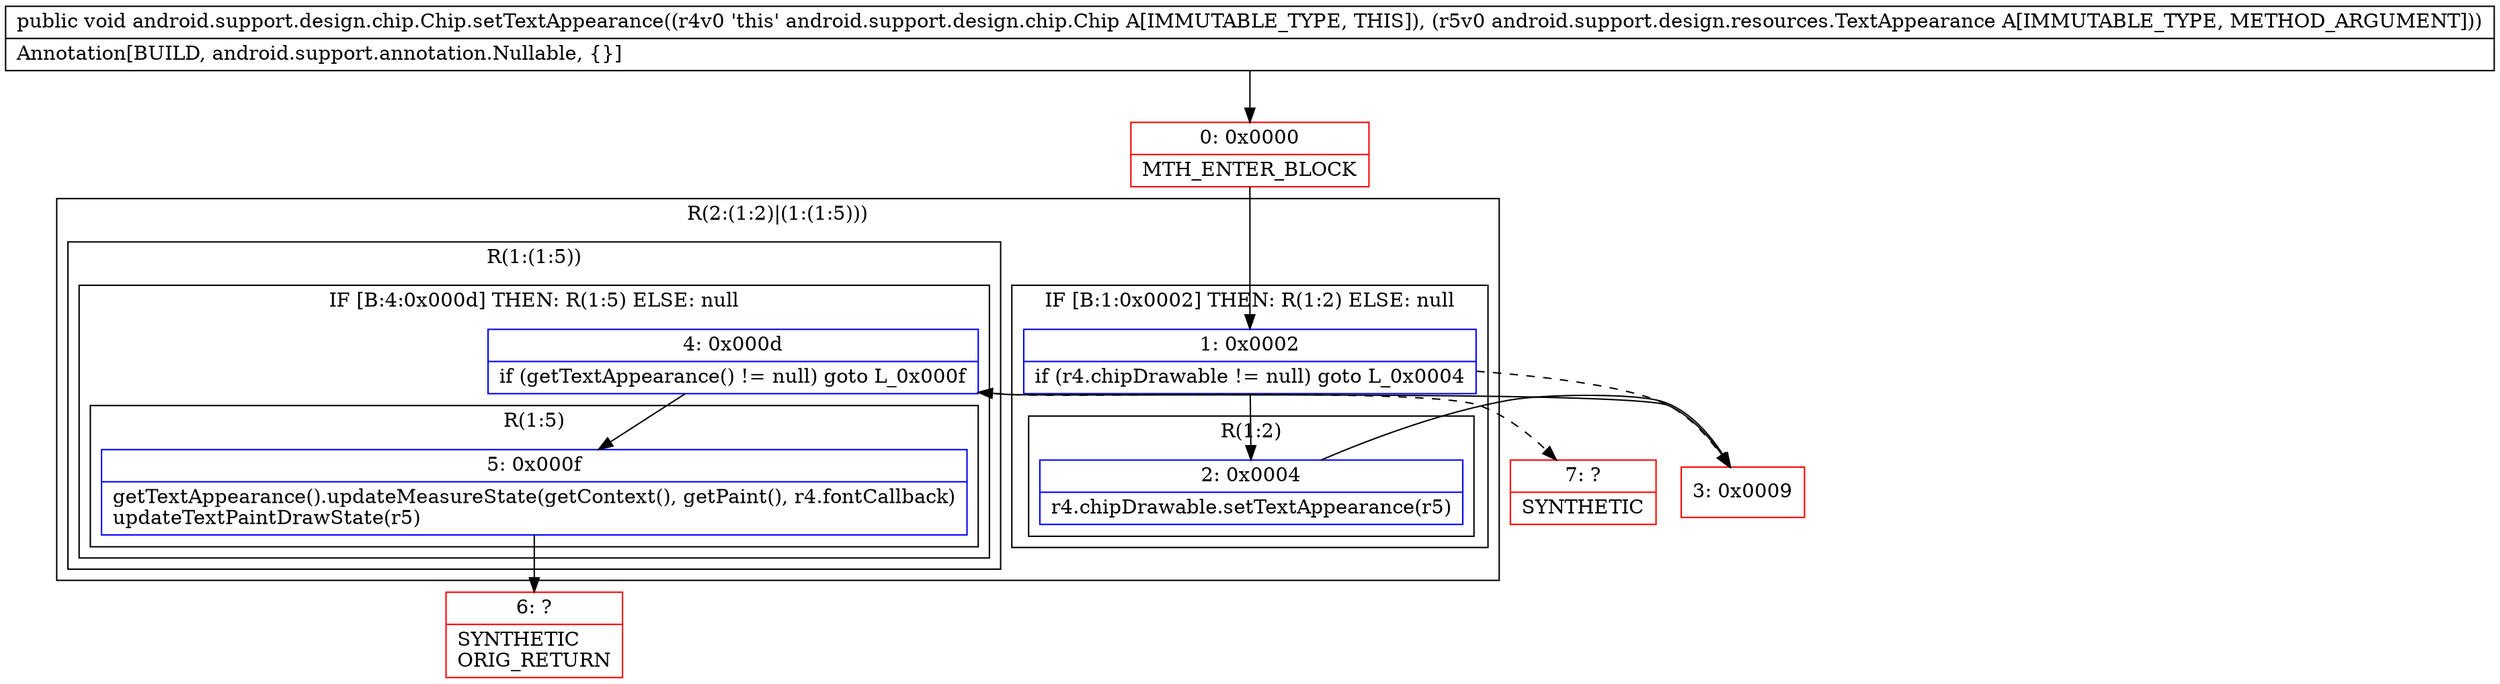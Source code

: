 digraph "CFG forandroid.support.design.chip.Chip.setTextAppearance(Landroid\/support\/design\/resources\/TextAppearance;)V" {
subgraph cluster_Region_1382005838 {
label = "R(2:(1:2)|(1:(1:5)))";
node [shape=record,color=blue];
subgraph cluster_IfRegion_967548979 {
label = "IF [B:1:0x0002] THEN: R(1:2) ELSE: null";
node [shape=record,color=blue];
Node_1 [shape=record,label="{1\:\ 0x0002|if (r4.chipDrawable != null) goto L_0x0004\l}"];
subgraph cluster_Region_1038468568 {
label = "R(1:2)";
node [shape=record,color=blue];
Node_2 [shape=record,label="{2\:\ 0x0004|r4.chipDrawable.setTextAppearance(r5)\l}"];
}
}
subgraph cluster_Region_2129181123 {
label = "R(1:(1:5))";
node [shape=record,color=blue];
subgraph cluster_IfRegion_1367005084 {
label = "IF [B:4:0x000d] THEN: R(1:5) ELSE: null";
node [shape=record,color=blue];
Node_4 [shape=record,label="{4\:\ 0x000d|if (getTextAppearance() != null) goto L_0x000f\l}"];
subgraph cluster_Region_901013432 {
label = "R(1:5)";
node [shape=record,color=blue];
Node_5 [shape=record,label="{5\:\ 0x000f|getTextAppearance().updateMeasureState(getContext(), getPaint(), r4.fontCallback)\lupdateTextPaintDrawState(r5)\l}"];
}
}
}
}
Node_0 [shape=record,color=red,label="{0\:\ 0x0000|MTH_ENTER_BLOCK\l}"];
Node_3 [shape=record,color=red,label="{3\:\ 0x0009}"];
Node_6 [shape=record,color=red,label="{6\:\ ?|SYNTHETIC\lORIG_RETURN\l}"];
Node_7 [shape=record,color=red,label="{7\:\ ?|SYNTHETIC\l}"];
MethodNode[shape=record,label="{public void android.support.design.chip.Chip.setTextAppearance((r4v0 'this' android.support.design.chip.Chip A[IMMUTABLE_TYPE, THIS]), (r5v0 android.support.design.resources.TextAppearance A[IMMUTABLE_TYPE, METHOD_ARGUMENT]))  | Annotation[BUILD, android.support.annotation.Nullable, \{\}]\l}"];
MethodNode -> Node_0;
Node_1 -> Node_2;
Node_1 -> Node_3[style=dashed];
Node_2 -> Node_3;
Node_4 -> Node_5;
Node_4 -> Node_7[style=dashed];
Node_5 -> Node_6;
Node_0 -> Node_1;
Node_3 -> Node_4;
}

